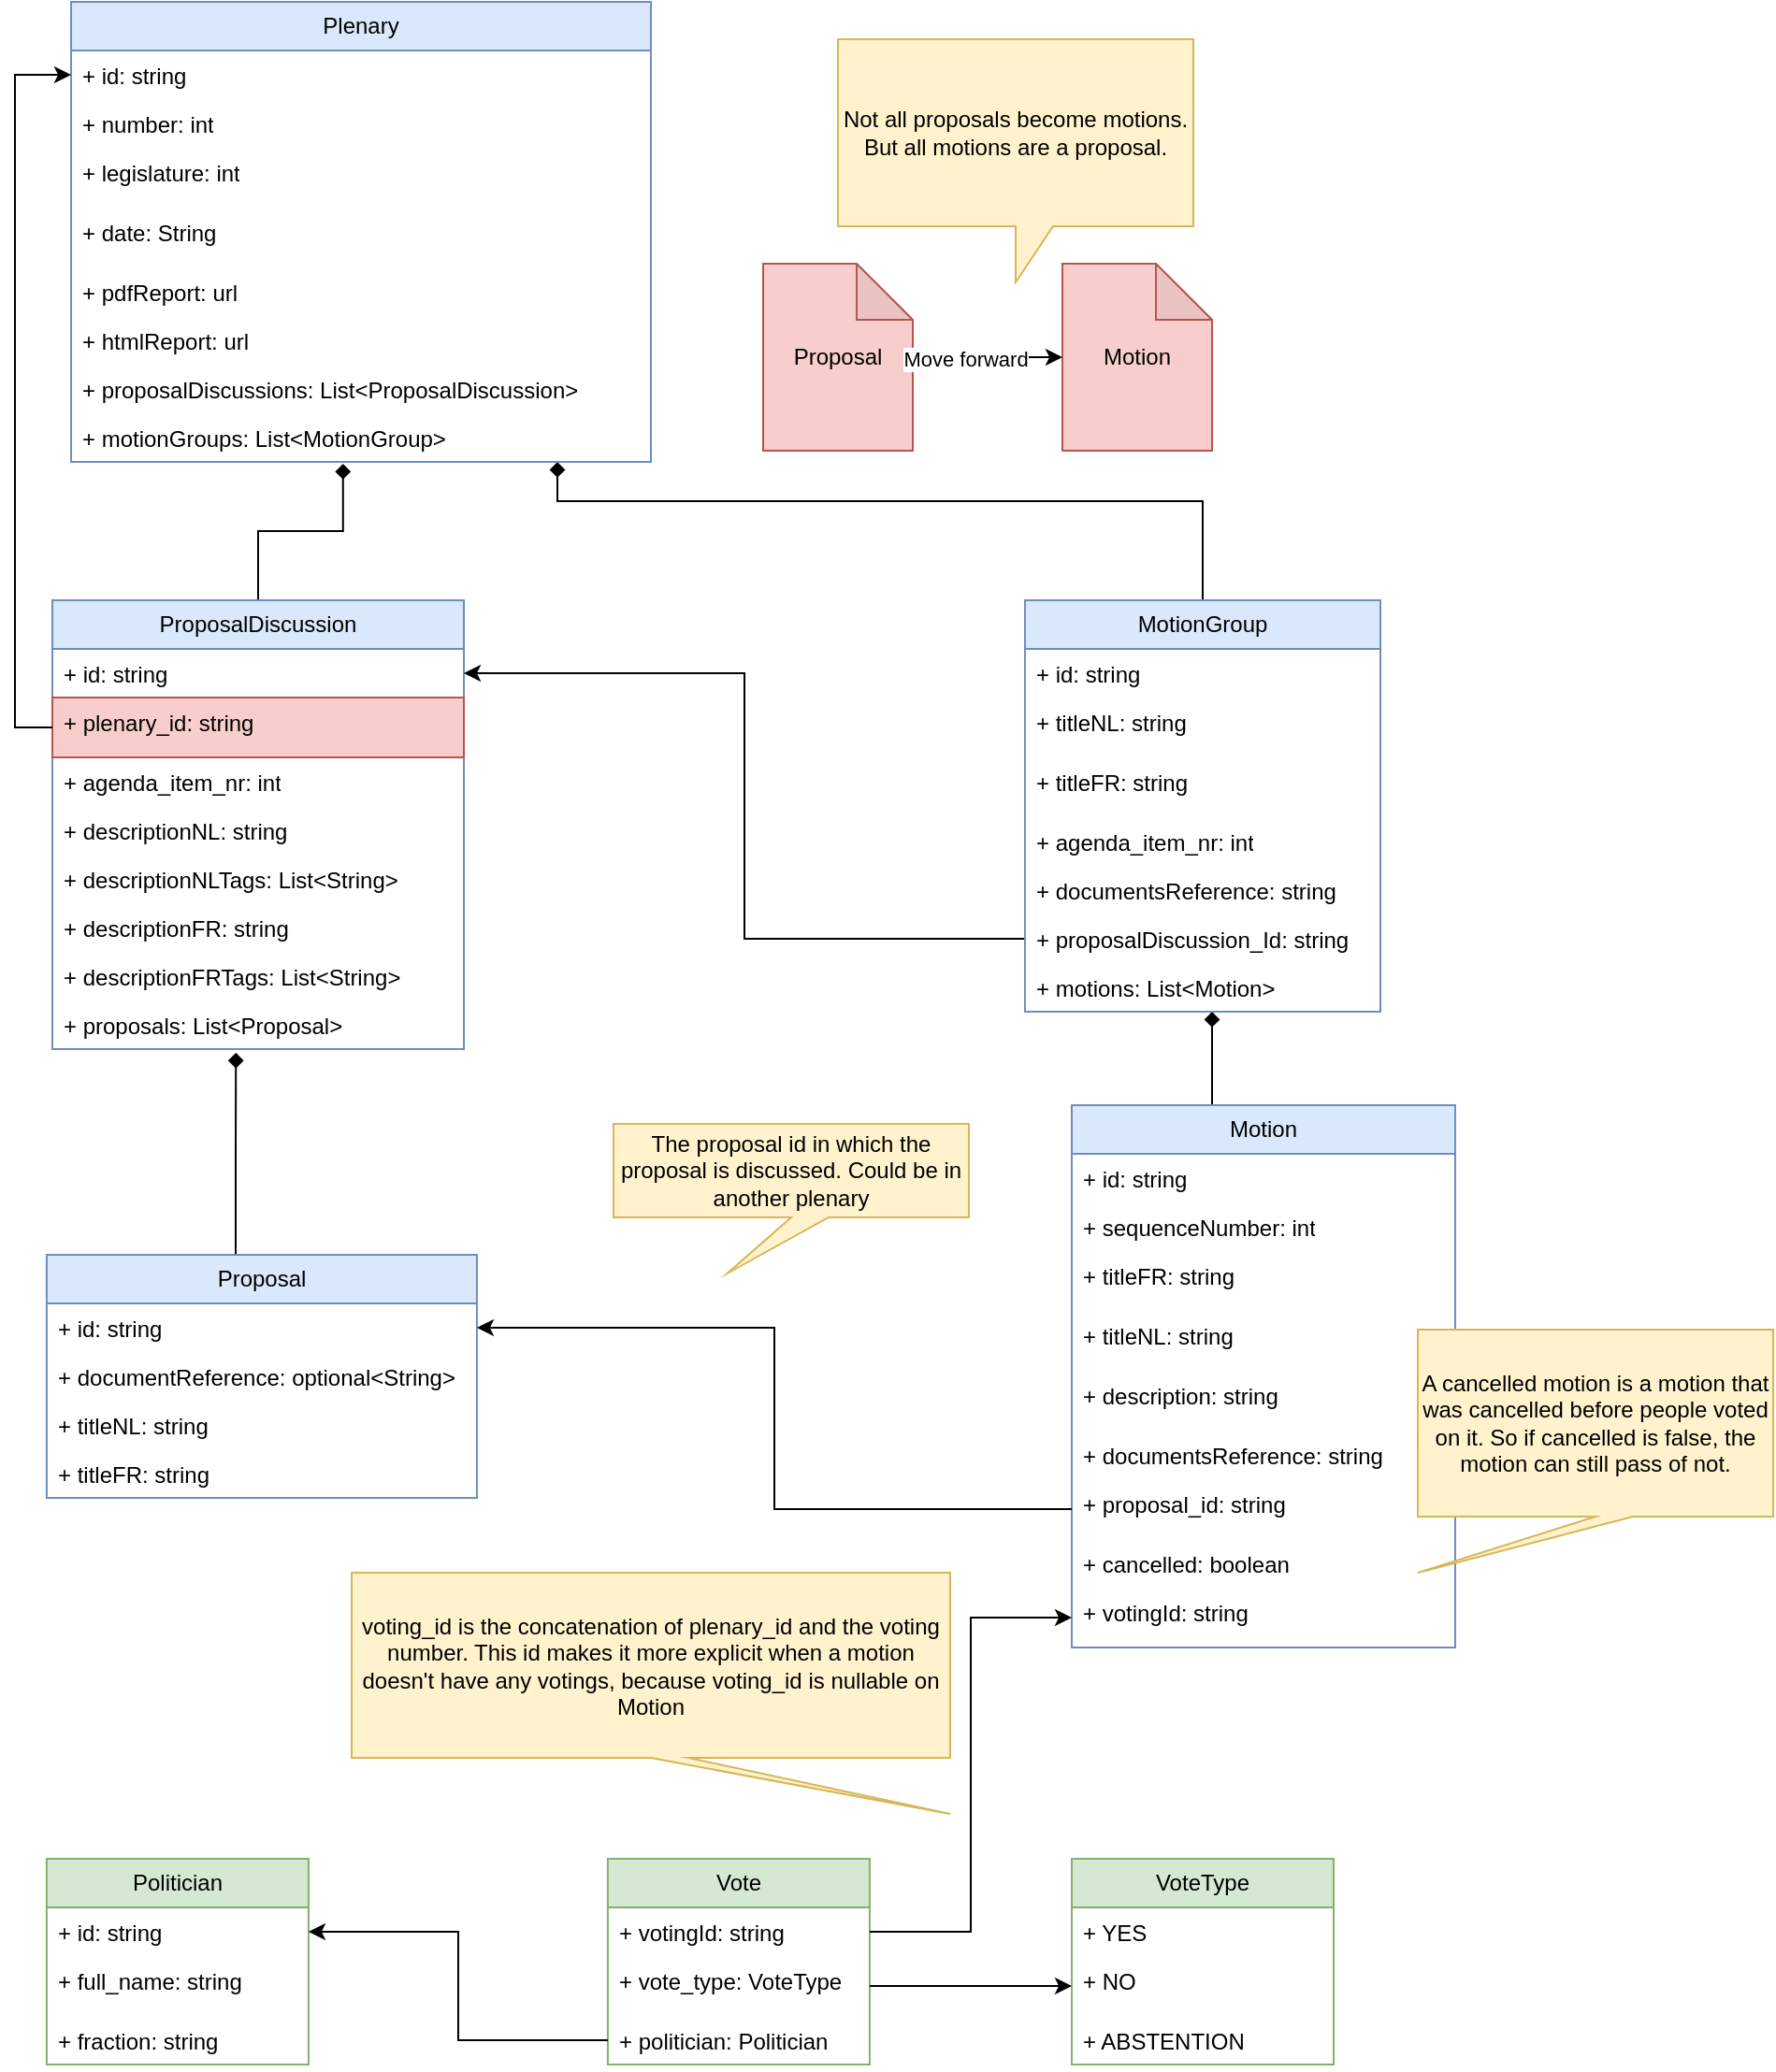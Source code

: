 <mxfile version="24.4.0" type="device">
  <diagram id="AAR1mRfeiqQyKMKh30_z" name="Page-1">
    <mxGraphModel dx="1595" dy="975" grid="1" gridSize="10" guides="1" tooltips="1" connect="1" arrows="1" fold="1" page="1" pageScale="1" pageWidth="827" pageHeight="1169" math="0" shadow="0">
      <root>
        <mxCell id="0" />
        <mxCell id="1" parent="0" />
        <mxCell id="J9bktaArhZ66ByUuH0eX-114" style="edgeStyle=orthogonalEdgeStyle;rounded=0;orthogonalLoop=1;jettySize=auto;html=1;strokeColor=default;endArrow=none;endFill=0;startArrow=diamond;startFill=1;exitX=0.469;exitY=1.038;exitDx=0;exitDy=0;exitPerimeter=0;" parent="1" source="J9bktaArhZ66ByUuH0eX-95" target="J9bktaArhZ66ByUuH0eX-96" edge="1">
          <mxGeometry relative="1" as="geometry" />
        </mxCell>
        <mxCell id="J9bktaArhZ66ByUuH0eX-115" style="edgeStyle=orthogonalEdgeStyle;rounded=0;orthogonalLoop=1;jettySize=auto;html=1;endArrow=none;endFill=0;startArrow=diamond;startFill=1;entryX=0.5;entryY=0;entryDx=0;entryDy=0;" parent="1" source="J9bktaArhZ66ByUuH0eX-1" target="gQ0caooAG5JBceF9FNhk-10" edge="1">
          <mxGeometry relative="1" as="geometry">
            <Array as="points">
              <mxPoint x="330" y="307" />
              <mxPoint x="675" y="307" />
            </Array>
          </mxGeometry>
        </mxCell>
        <mxCell id="J9bktaArhZ66ByUuH0eX-1" value="Plenary" style="swimlane;fontStyle=0;childLayout=stackLayout;horizontal=1;startSize=26;fillColor=#dae8fc;horizontalStack=0;resizeParent=1;resizeParentMax=0;resizeLast=0;collapsible=1;marginBottom=0;whiteSpace=wrap;html=1;movable=1;resizable=1;rotatable=1;deletable=1;editable=1;locked=0;connectable=1;strokeColor=#6c8ebf;" parent="1" vertex="1">
          <mxGeometry x="70" y="40" width="310" height="246" as="geometry">
            <mxRectangle x="170" y="90" width="80" height="30" as="alternateBounds" />
          </mxGeometry>
        </mxCell>
        <mxCell id="J9bktaArhZ66ByUuH0eX-2" value="+ id: string" style="text;strokeColor=none;fillColor=none;align=left;verticalAlign=top;spacingLeft=4;spacingRight=4;overflow=hidden;rotatable=0;points=[[0,0.5],[1,0.5]];portConstraint=eastwest;whiteSpace=wrap;html=1;" parent="J9bktaArhZ66ByUuH0eX-1" vertex="1">
          <mxGeometry y="26" width="310" height="26" as="geometry" />
        </mxCell>
        <mxCell id="J9bktaArhZ66ByUuH0eX-3" value="+ number: int" style="text;strokeColor=none;fillColor=none;align=left;verticalAlign=top;spacingLeft=4;spacingRight=4;overflow=hidden;rotatable=0;points=[[0,0.5],[1,0.5]];portConstraint=eastwest;whiteSpace=wrap;html=1;" parent="J9bktaArhZ66ByUuH0eX-1" vertex="1">
          <mxGeometry y="52" width="310" height="26" as="geometry" />
        </mxCell>
        <mxCell id="J9bktaArhZ66ByUuH0eX-4" value="+ legislature: int" style="text;strokeColor=none;fillColor=none;align=left;verticalAlign=top;spacingLeft=4;spacingRight=4;overflow=hidden;rotatable=0;points=[[0,0.5],[1,0.5]];portConstraint=eastwest;whiteSpace=wrap;html=1;" parent="J9bktaArhZ66ByUuH0eX-1" vertex="1">
          <mxGeometry y="78" width="310" height="32" as="geometry" />
        </mxCell>
        <mxCell id="tHdkYAUki8lSc-bP6wRB-1" value="+ date: String" style="text;strokeColor=none;fillColor=none;align=left;verticalAlign=top;spacingLeft=4;spacingRight=4;overflow=hidden;rotatable=0;points=[[0,0.5],[1,0.5]];portConstraint=eastwest;whiteSpace=wrap;html=1;" vertex="1" parent="J9bktaArhZ66ByUuH0eX-1">
          <mxGeometry y="110" width="310" height="32" as="geometry" />
        </mxCell>
        <mxCell id="J9bktaArhZ66ByUuH0eX-92" value="+ pdfReport: url" style="text;strokeColor=none;fillColor=none;align=left;verticalAlign=top;spacingLeft=4;spacingRight=4;overflow=hidden;rotatable=0;points=[[0,0.5],[1,0.5]];portConstraint=eastwest;whiteSpace=wrap;html=1;" parent="J9bktaArhZ66ByUuH0eX-1" vertex="1">
          <mxGeometry y="142" width="310" height="26" as="geometry" />
        </mxCell>
        <mxCell id="J9bktaArhZ66ByUuH0eX-94" value="+ htmlReport: url" style="text;strokeColor=none;fillColor=none;align=left;verticalAlign=top;spacingLeft=4;spacingRight=4;overflow=hidden;rotatable=0;points=[[0,0.5],[1,0.5]];portConstraint=eastwest;whiteSpace=wrap;html=1;" parent="J9bktaArhZ66ByUuH0eX-1" vertex="1">
          <mxGeometry y="168" width="310" height="26" as="geometry" />
        </mxCell>
        <mxCell id="J9bktaArhZ66ByUuH0eX-93" value="+ proposalDiscussions: List&amp;lt;ProposalDiscussion&amp;gt;" style="text;strokeColor=none;fillColor=none;align=left;verticalAlign=top;spacingLeft=4;spacingRight=4;overflow=hidden;rotatable=0;points=[[0,0.5],[1,0.5]];portConstraint=eastwest;whiteSpace=wrap;html=1;" parent="J9bktaArhZ66ByUuH0eX-1" vertex="1">
          <mxGeometry y="194" width="310" height="26" as="geometry" />
        </mxCell>
        <mxCell id="J9bktaArhZ66ByUuH0eX-95" value="+ motionGroups: List&amp;lt;MotionGroup&amp;gt;" style="text;strokeColor=none;fillColor=none;align=left;verticalAlign=top;spacingLeft=4;spacingRight=4;overflow=hidden;rotatable=0;points=[[0,0.5],[1,0.5]];portConstraint=eastwest;whiteSpace=wrap;html=1;" parent="J9bktaArhZ66ByUuH0eX-1" vertex="1">
          <mxGeometry y="220" width="310" height="26" as="geometry" />
        </mxCell>
        <mxCell id="J9bktaArhZ66ByUuH0eX-96" value="ProposalDiscussion" style="swimlane;fontStyle=0;childLayout=stackLayout;horizontal=1;startSize=26;fillColor=#dae8fc;horizontalStack=0;resizeParent=1;resizeParentMax=0;resizeLast=0;collapsible=1;marginBottom=0;whiteSpace=wrap;html=1;movable=1;resizable=1;rotatable=1;deletable=1;editable=1;locked=0;connectable=1;strokeColor=#6c8ebf;" parent="1" vertex="1">
          <mxGeometry x="60" y="360" width="220" height="240" as="geometry">
            <mxRectangle x="170" y="90" width="80" height="30" as="alternateBounds" />
          </mxGeometry>
        </mxCell>
        <mxCell id="J9bktaArhZ66ByUuH0eX-97" value="+ id: string" style="text;strokeColor=none;fillColor=none;align=left;verticalAlign=top;spacingLeft=4;spacingRight=4;overflow=hidden;rotatable=0;points=[[0,0.5],[1,0.5]];portConstraint=eastwest;whiteSpace=wrap;html=1;" parent="J9bktaArhZ66ByUuH0eX-96" vertex="1">
          <mxGeometry y="26" width="220" height="26" as="geometry" />
        </mxCell>
        <mxCell id="J9bktaArhZ66ByUuH0eX-99" value="+ plenary_id: string" style="text;strokeColor=#b85450;fillColor=#f8cecc;align=left;verticalAlign=top;spacingLeft=4;spacingRight=4;overflow=hidden;rotatable=0;points=[[0,0.5],[1,0.5]];portConstraint=eastwest;whiteSpace=wrap;html=1;" parent="J9bktaArhZ66ByUuH0eX-96" vertex="1">
          <mxGeometry y="52" width="220" height="32" as="geometry" />
        </mxCell>
        <mxCell id="J9bktaArhZ66ByUuH0eX-98" value="+ agenda_item_nr: int" style="text;strokeColor=none;fillColor=none;align=left;verticalAlign=top;spacingLeft=4;spacingRight=4;overflow=hidden;rotatable=0;points=[[0,0.5],[1,0.5]];portConstraint=eastwest;whiteSpace=wrap;html=1;" parent="J9bktaArhZ66ByUuH0eX-96" vertex="1">
          <mxGeometry y="84" width="220" height="26" as="geometry" />
        </mxCell>
        <mxCell id="J9bktaArhZ66ByUuH0eX-100" value="+ descriptionNL: string" style="text;strokeColor=none;fillColor=none;align=left;verticalAlign=top;spacingLeft=4;spacingRight=4;overflow=hidden;rotatable=0;points=[[0,0.5],[1,0.5]];portConstraint=eastwest;whiteSpace=wrap;html=1;" parent="J9bktaArhZ66ByUuH0eX-96" vertex="1">
          <mxGeometry y="110" width="220" height="26" as="geometry" />
        </mxCell>
        <mxCell id="Tzb_xMdkpysdnAu4gksW-1" value="+ descriptionNLTags: List&amp;lt;String&amp;gt;" style="text;strokeColor=none;fillColor=none;align=left;verticalAlign=top;spacingLeft=4;spacingRight=4;overflow=hidden;rotatable=0;points=[[0,0.5],[1,0.5]];portConstraint=eastwest;whiteSpace=wrap;html=1;" parent="J9bktaArhZ66ByUuH0eX-96" vertex="1">
          <mxGeometry y="136" width="220" height="26" as="geometry" />
        </mxCell>
        <mxCell id="gQ0caooAG5JBceF9FNhk-6" value="+ descriptionFR: string" style="text;strokeColor=none;fillColor=none;align=left;verticalAlign=top;spacingLeft=4;spacingRight=4;overflow=hidden;rotatable=0;points=[[0,0.5],[1,0.5]];portConstraint=eastwest;whiteSpace=wrap;html=1;" parent="J9bktaArhZ66ByUuH0eX-96" vertex="1">
          <mxGeometry y="162" width="220" height="26" as="geometry" />
        </mxCell>
        <mxCell id="Tzb_xMdkpysdnAu4gksW-2" value="+ descriptionFRTags: List&amp;lt;String&amp;gt;" style="text;strokeColor=none;fillColor=none;align=left;verticalAlign=top;spacingLeft=4;spacingRight=4;overflow=hidden;rotatable=0;points=[[0,0.5],[1,0.5]];portConstraint=eastwest;whiteSpace=wrap;html=1;" parent="J9bktaArhZ66ByUuH0eX-96" vertex="1">
          <mxGeometry y="188" width="220" height="26" as="geometry" />
        </mxCell>
        <mxCell id="gQ0caooAG5JBceF9FNhk-7" value="+ proposals: List&amp;lt;Proposal&amp;gt;" style="text;strokeColor=none;fillColor=none;align=left;verticalAlign=top;spacingLeft=4;spacingRight=4;overflow=hidden;rotatable=0;points=[[0,0.5],[1,0.5]];portConstraint=eastwest;whiteSpace=wrap;html=1;" parent="J9bktaArhZ66ByUuH0eX-96" vertex="1">
          <mxGeometry y="214" width="220" height="26" as="geometry" />
        </mxCell>
        <mxCell id="gQ0caooAG5JBceF9FNhk-18" style="edgeStyle=orthogonalEdgeStyle;rounded=0;orthogonalLoop=1;jettySize=auto;html=1;endArrow=diamond;endFill=1;" parent="1" source="J9bktaArhZ66ByUuH0eX-104" target="gQ0caooAG5JBceF9FNhk-16" edge="1">
          <mxGeometry relative="1" as="geometry">
            <Array as="points">
              <mxPoint x="680" y="610" />
              <mxPoint x="680" y="610" />
            </Array>
          </mxGeometry>
        </mxCell>
        <mxCell id="J9bktaArhZ66ByUuH0eX-104" value="Motion" style="swimlane;fontStyle=0;childLayout=stackLayout;horizontal=1;startSize=26;fillColor=#dae8fc;horizontalStack=0;resizeParent=1;resizeParentMax=0;resizeLast=0;collapsible=1;marginBottom=0;whiteSpace=wrap;html=1;movable=1;resizable=1;rotatable=1;deletable=1;editable=1;locked=0;connectable=1;strokeColor=#6c8ebf;" parent="1" vertex="1">
          <mxGeometry x="605" y="630" width="205" height="290" as="geometry">
            <mxRectangle x="170" y="90" width="80" height="30" as="alternateBounds" />
          </mxGeometry>
        </mxCell>
        <mxCell id="J9bktaArhZ66ByUuH0eX-105" value="+ id: string" style="text;strokeColor=none;fillColor=none;align=left;verticalAlign=top;spacingLeft=4;spacingRight=4;overflow=hidden;rotatable=0;points=[[0,0.5],[1,0.5]];portConstraint=eastwest;whiteSpace=wrap;html=1;" parent="J9bktaArhZ66ByUuH0eX-104" vertex="1">
          <mxGeometry y="26" width="205" height="26" as="geometry" />
        </mxCell>
        <mxCell id="J9bktaArhZ66ByUuH0eX-106" value="+ sequenceNumber: int" style="text;strokeColor=none;fillColor=none;align=left;verticalAlign=top;spacingLeft=4;spacingRight=4;overflow=hidden;rotatable=0;points=[[0,0.5],[1,0.5]];portConstraint=eastwest;whiteSpace=wrap;html=1;" parent="J9bktaArhZ66ByUuH0eX-104" vertex="1">
          <mxGeometry y="52" width="205" height="26" as="geometry" />
        </mxCell>
        <mxCell id="gQ0caooAG5JBceF9FNhk-21" value="+ titleFR: string" style="text;strokeColor=none;fillColor=none;align=left;verticalAlign=top;spacingLeft=4;spacingRight=4;overflow=hidden;rotatable=0;points=[[0,0.5],[1,0.5]];portConstraint=eastwest;whiteSpace=wrap;html=1;" parent="J9bktaArhZ66ByUuH0eX-104" vertex="1">
          <mxGeometry y="78" width="205" height="32" as="geometry" />
        </mxCell>
        <mxCell id="gQ0caooAG5JBceF9FNhk-20" value="+ titleNL: string" style="text;strokeColor=none;fillColor=none;align=left;verticalAlign=top;spacingLeft=4;spacingRight=4;overflow=hidden;rotatable=0;points=[[0,0.5],[1,0.5]];portConstraint=eastwest;whiteSpace=wrap;html=1;" parent="J9bktaArhZ66ByUuH0eX-104" vertex="1">
          <mxGeometry y="110" width="205" height="32" as="geometry" />
        </mxCell>
        <mxCell id="gQ0caooAG5JBceF9FNhk-23" value="+ description: string" style="text;strokeColor=none;fillColor=none;align=left;verticalAlign=top;spacingLeft=4;spacingRight=4;overflow=hidden;rotatable=0;points=[[0,0.5],[1,0.5]];portConstraint=eastwest;whiteSpace=wrap;html=1;" parent="J9bktaArhZ66ByUuH0eX-104" vertex="1">
          <mxGeometry y="142" width="205" height="32" as="geometry" />
        </mxCell>
        <mxCell id="gQ0caooAG5JBceF9FNhk-22" value="+ documentsReference: string" style="text;strokeColor=none;fillColor=none;align=left;verticalAlign=top;spacingLeft=4;spacingRight=4;overflow=hidden;rotatable=0;points=[[0,0.5],[1,0.5]];portConstraint=eastwest;whiteSpace=wrap;html=1;" parent="J9bktaArhZ66ByUuH0eX-104" vertex="1">
          <mxGeometry y="174" width="205" height="26" as="geometry" />
        </mxCell>
        <mxCell id="J9bktaArhZ66ByUuH0eX-107" value="+ proposal_id: string" style="text;strokeColor=none;fillColor=none;align=left;verticalAlign=top;spacingLeft=4;spacingRight=4;overflow=hidden;rotatable=0;points=[[0,0.5],[1,0.5]];portConstraint=eastwest;whiteSpace=wrap;html=1;" parent="J9bktaArhZ66ByUuH0eX-104" vertex="1">
          <mxGeometry y="200" width="205" height="32" as="geometry" />
        </mxCell>
        <mxCell id="J9bktaArhZ66ByUuH0eX-111" value="+ cancelled: boolean" style="text;strokeColor=none;fillColor=none;align=left;verticalAlign=top;spacingLeft=4;spacingRight=4;overflow=hidden;rotatable=0;points=[[0,0.5],[1,0.5]];portConstraint=eastwest;whiteSpace=wrap;html=1;" parent="J9bktaArhZ66ByUuH0eX-104" vertex="1">
          <mxGeometry y="232" width="205" height="26" as="geometry" />
        </mxCell>
        <mxCell id="gQ0caooAG5JBceF9FNhk-24" value="+ votingId: string" style="text;strokeColor=none;fillColor=none;align=left;verticalAlign=top;spacingLeft=4;spacingRight=4;overflow=hidden;rotatable=0;points=[[0,0.5],[1,0.5]];portConstraint=eastwest;whiteSpace=wrap;html=1;" parent="J9bktaArhZ66ByUuH0eX-104" vertex="1">
          <mxGeometry y="258" width="205" height="32" as="geometry" />
        </mxCell>
        <mxCell id="J9bktaArhZ66ByUuH0eX-113" style="edgeStyle=orthogonalEdgeStyle;rounded=0;orthogonalLoop=1;jettySize=auto;html=1;entryX=1;entryY=0.5;entryDx=0;entryDy=0;exitX=0;exitY=0.5;exitDx=0;exitDy=0;" parent="1" source="gQ0caooAG5JBceF9FNhk-15" target="J9bktaArhZ66ByUuH0eX-97" edge="1">
          <mxGeometry relative="1" as="geometry" />
        </mxCell>
        <mxCell id="J9bktaArhZ66ByUuH0eX-116" value="Proposal" style="shape=note;whiteSpace=wrap;html=1;backgroundOutline=1;darkOpacity=0.05;fillColor=#f8cecc;strokeColor=#b85450;" parent="1" vertex="1">
          <mxGeometry x="440" y="180" width="80" height="100" as="geometry" />
        </mxCell>
        <mxCell id="J9bktaArhZ66ByUuH0eX-117" value="Motion" style="shape=note;whiteSpace=wrap;html=1;backgroundOutline=1;darkOpacity=0.05;fillColor=#f8cecc;strokeColor=#b85450;" parent="1" vertex="1">
          <mxGeometry x="600" y="180" width="80" height="100" as="geometry" />
        </mxCell>
        <mxCell id="J9bktaArhZ66ByUuH0eX-118" style="edgeStyle=orthogonalEdgeStyle;rounded=0;orthogonalLoop=1;jettySize=auto;html=1;entryX=0;entryY=0.5;entryDx=0;entryDy=0;entryPerimeter=0;" parent="1" source="J9bktaArhZ66ByUuH0eX-116" target="J9bktaArhZ66ByUuH0eX-117" edge="1">
          <mxGeometry relative="1" as="geometry" />
        </mxCell>
        <mxCell id="J9bktaArhZ66ByUuH0eX-119" value="Move forward" style="edgeLabel;html=1;align=center;verticalAlign=middle;resizable=0;points=[];" parent="J9bktaArhZ66ByUuH0eX-118" vertex="1" connectable="0">
          <mxGeometry x="-0.308" y="-1" relative="1" as="geometry">
            <mxPoint as="offset" />
          </mxGeometry>
        </mxCell>
        <mxCell id="J9bktaArhZ66ByUuH0eX-121" value="Politician" style="swimlane;fontStyle=0;childLayout=stackLayout;horizontal=1;startSize=26;fillColor=#d5e8d4;horizontalStack=0;resizeParent=1;resizeParentMax=0;resizeLast=0;collapsible=1;marginBottom=0;whiteSpace=wrap;html=1;movable=1;resizable=1;rotatable=1;deletable=1;editable=1;locked=0;connectable=1;strokeColor=#82b366;" parent="1" vertex="1">
          <mxGeometry x="56.96" y="1033" width="140" height="110" as="geometry">
            <mxRectangle x="170" y="90" width="80" height="30" as="alternateBounds" />
          </mxGeometry>
        </mxCell>
        <mxCell id="J9bktaArhZ66ByUuH0eX-122" value="+ id: string" style="text;strokeColor=none;fillColor=none;align=left;verticalAlign=top;spacingLeft=4;spacingRight=4;overflow=hidden;rotatable=0;points=[[0,0.5],[1,0.5]];portConstraint=eastwest;whiteSpace=wrap;html=1;" parent="J9bktaArhZ66ByUuH0eX-121" vertex="1">
          <mxGeometry y="26" width="140" height="26" as="geometry" />
        </mxCell>
        <mxCell id="J9bktaArhZ66ByUuH0eX-124" value="+ full_name: string" style="text;strokeColor=none;fillColor=none;align=left;verticalAlign=top;spacingLeft=4;spacingRight=4;overflow=hidden;rotatable=0;points=[[0,0.5],[1,0.5]];portConstraint=eastwest;whiteSpace=wrap;html=1;" parent="J9bktaArhZ66ByUuH0eX-121" vertex="1">
          <mxGeometry y="52" width="140" height="32" as="geometry" />
        </mxCell>
        <mxCell id="J9bktaArhZ66ByUuH0eX-125" value="+ fraction: string" style="text;strokeColor=none;fillColor=none;align=left;verticalAlign=top;spacingLeft=4;spacingRight=4;overflow=hidden;rotatable=0;points=[[0,0.5],[1,0.5]];portConstraint=eastwest;whiteSpace=wrap;html=1;" parent="J9bktaArhZ66ByUuH0eX-121" vertex="1">
          <mxGeometry y="84" width="140" height="26" as="geometry" />
        </mxCell>
        <mxCell id="J9bktaArhZ66ByUuH0eX-126" value="Vote" style="swimlane;fontStyle=0;childLayout=stackLayout;horizontal=1;startSize=26;fillColor=#d5e8d4;horizontalStack=0;resizeParent=1;resizeParentMax=0;resizeLast=0;collapsible=1;marginBottom=0;whiteSpace=wrap;html=1;movable=1;resizable=1;rotatable=1;deletable=1;editable=1;locked=0;connectable=1;strokeColor=#82b366;" parent="1" vertex="1">
          <mxGeometry x="356.96" y="1033" width="140" height="110" as="geometry">
            <mxRectangle x="170" y="90" width="80" height="30" as="alternateBounds" />
          </mxGeometry>
        </mxCell>
        <mxCell id="J9bktaArhZ66ByUuH0eX-127" value="+ votingId: string" style="text;strokeColor=none;fillColor=none;align=left;verticalAlign=top;spacingLeft=4;spacingRight=4;overflow=hidden;rotatable=0;points=[[0,0.5],[1,0.5]];portConstraint=eastwest;whiteSpace=wrap;html=1;" parent="J9bktaArhZ66ByUuH0eX-126" vertex="1">
          <mxGeometry y="26" width="140" height="26" as="geometry" />
        </mxCell>
        <mxCell id="J9bktaArhZ66ByUuH0eX-128" value="+ vote_type: VoteType" style="text;strokeColor=none;fillColor=none;align=left;verticalAlign=top;spacingLeft=4;spacingRight=4;overflow=hidden;rotatable=0;points=[[0,0.5],[1,0.5]];portConstraint=eastwest;whiteSpace=wrap;html=1;" parent="J9bktaArhZ66ByUuH0eX-126" vertex="1">
          <mxGeometry y="52" width="140" height="32" as="geometry" />
        </mxCell>
        <mxCell id="J9bktaArhZ66ByUuH0eX-132" value="+ politician: Politician" style="text;strokeColor=none;fillColor=none;align=left;verticalAlign=top;spacingLeft=4;spacingRight=4;overflow=hidden;rotatable=0;points=[[0,0.5],[1,0.5]];portConstraint=eastwest;whiteSpace=wrap;html=1;" parent="J9bktaArhZ66ByUuH0eX-126" vertex="1">
          <mxGeometry y="84" width="140" height="26" as="geometry" />
        </mxCell>
        <mxCell id="J9bktaArhZ66ByUuH0eX-130" value="Not all proposals become motions. But all motions are a proposal." style="shape=callout;whiteSpace=wrap;html=1;perimeter=calloutPerimeter;fillColor=#fff2cc;strokeColor=#d6b656;" parent="1" vertex="1">
          <mxGeometry x="480" y="60" width="190" height="130" as="geometry" />
        </mxCell>
        <mxCell id="J9bktaArhZ66ByUuH0eX-131" value="A cancelled motion is a motion that was cancelled before people voted on it. So if cancelled is false, the motion can still pass of not." style="shape=callout;whiteSpace=wrap;html=1;perimeter=calloutPerimeter;fillColor=#fff2cc;strokeColor=#d6b656;position2=0;" parent="1" vertex="1">
          <mxGeometry x="790" y="750" width="190" height="130" as="geometry" />
        </mxCell>
        <mxCell id="J9bktaArhZ66ByUuH0eX-133" style="edgeStyle=orthogonalEdgeStyle;rounded=0;orthogonalLoop=1;jettySize=auto;html=1;" parent="1" source="J9bktaArhZ66ByUuH0eX-132" target="J9bktaArhZ66ByUuH0eX-122" edge="1">
          <mxGeometry relative="1" as="geometry" />
        </mxCell>
        <mxCell id="J9bktaArhZ66ByUuH0eX-135" value="VoteType" style="swimlane;fontStyle=0;childLayout=stackLayout;horizontal=1;startSize=26;fillColor=#d5e8d4;horizontalStack=0;resizeParent=1;resizeParentMax=0;resizeLast=0;collapsible=1;marginBottom=0;whiteSpace=wrap;html=1;movable=1;resizable=1;rotatable=1;deletable=1;editable=1;locked=0;connectable=1;strokeColor=#82b366;" parent="1" vertex="1">
          <mxGeometry x="605" y="1033" width="140" height="110" as="geometry">
            <mxRectangle x="170" y="90" width="80" height="30" as="alternateBounds" />
          </mxGeometry>
        </mxCell>
        <mxCell id="J9bktaArhZ66ByUuH0eX-136" value="+ YES" style="text;strokeColor=none;fillColor=none;align=left;verticalAlign=top;spacingLeft=4;spacingRight=4;overflow=hidden;rotatable=0;points=[[0,0.5],[1,0.5]];portConstraint=eastwest;whiteSpace=wrap;html=1;" parent="J9bktaArhZ66ByUuH0eX-135" vertex="1">
          <mxGeometry y="26" width="140" height="26" as="geometry" />
        </mxCell>
        <mxCell id="J9bktaArhZ66ByUuH0eX-137" value="+ NO" style="text;strokeColor=none;fillColor=none;align=left;verticalAlign=top;spacingLeft=4;spacingRight=4;overflow=hidden;rotatable=0;points=[[0,0.5],[1,0.5]];portConstraint=eastwest;whiteSpace=wrap;html=1;" parent="J9bktaArhZ66ByUuH0eX-135" vertex="1">
          <mxGeometry y="52" width="140" height="32" as="geometry" />
        </mxCell>
        <mxCell id="J9bktaArhZ66ByUuH0eX-138" value="+ ABSTENTION&lt;span style=&quot;color: rgba(0, 0, 0, 0); font-family: monospace; font-size: 0px; text-wrap: nowrap;&quot;&gt;%3CmxGraphModel%3E%3Croot%3E%3CmxCell%20id%3D%220%22%2F%3E%3CmxCell%20id%3D%221%22%20parent%3D%220%22%2F%3E%3CmxCell%20id%3D%222%22%20value%3D%22Vote%22%20style%3D%22swimlane%3BfontStyle%3D0%3BchildLayout%3DstackLayout%3Bhorizontal%3D1%3BstartSize%3D26%3BfillColor%3D%23d5e8d4%3BhorizontalStack%3D0%3BresizeParent%3D1%3BresizeParentMax%3D0%3BresizeLast%3D0%3Bcollapsible%3D1%3BmarginBottom%3D0%3BwhiteSpace%3Dwrap%3Bhtml%3D1%3Bmovable%3D1%3Bresizable%3D1%3Brotatable%3D1%3Bdeletable%3D1%3Beditable%3D1%3Blocked%3D0%3Bconnectable%3D1%3BstrokeColor%3D%2382b366%3B%22%20vertex%3D%221%22%20parent%3D%221%22%3E%3CmxGeometry%20x%3D%22360%22%20y%3D%22600%22%20width%3D%22140%22%20height%3D%22136%22%20as%3D%22geometry%22%3E%3CmxRectangle%20x%3D%22170%22%20y%3D%2290%22%20width%3D%2280%22%20height%3D%2230%22%20as%3D%22alternateBounds%22%2F%3E%3C%2FmxGeometry%3E%3C%2FmxCell%3E%3CmxCell%20id%3D%223%22%20value%3D%22%2B%20motion_id%3A%20string%22%20style%3D%22text%3BstrokeColor%3Dnone%3BfillColor%3Dnone%3Balign%3Dleft%3BverticalAlign%3Dtop%3BspacingLeft%3D4%3BspacingRight%3D4%3Boverflow%3Dhidden%3Brotatable%3D0%3Bpoints%3D%5B%5B0%2C0.5%5D%2C%5B1%2C0.5%5D%5D%3BportConstraint%3Deastwest%3BwhiteSpace%3Dwrap%3Bhtml%3D1%3B%22%20vertex%3D%221%22%20parent%3D%222%22%3E%3CmxGeometry%20y%3D%2226%22%20width%3D%22140%22%20height%3D%2226%22%20as%3D%22geometry%22%2F%3E%3C%2FmxCell%3E%3CmxCell%20id%3D%224%22%20value%3D%22%2B%20vote_type%3A%20boolean%22%20style%3D%22text%3BstrokeColor%3Dnone%3BfillColor%3Dnone%3Balign%3Dleft%3BverticalAlign%3Dtop%3BspacingLeft%3D4%3BspacingRight%3D4%3Boverflow%3Dhidden%3Brotatable%3D0%3Bpoints%3D%5B%5B0%2C0.5%5D%2C%5B1%2C0.5%5D%5D%3BportConstraint%3Deastwest%3BwhiteSpace%3Dwrap%3Bhtml%3D1%3B%22%20vertex%3D%221%22%20parent%3D%222%22%3E%3CmxGeometry%20y%3D%2252%22%20width%3D%22140%22%20height%3D%2232%22%20as%3D%22geometry%22%2F%3E%3C%2FmxCell%3E%3CmxCell%20id%3D%225%22%20value%3D%22%2B%20fraction%3A%20string%22%20style%3D%22text%3BstrokeColor%3Dnone%3BfillColor%3Dnone%3Balign%3Dleft%3BverticalAlign%3Dtop%3BspacingLeft%3D4%3BspacingRight%3D4%3Boverflow%3Dhidden%3Brotatable%3D0%3Bpoints%3D%5B%5B0%2C0.5%5D%2C%5B1%2C0.5%5D%5D%3BportConstraint%3Deastwest%3BwhiteSpace%3Dwrap%3Bhtml%3D1%3B%22%20vertex%3D%221%22%20parent%3D%222%22%3E%3CmxGeometry%20y%3D%2284%22%20width%3D%22140%22%20height%3D%2226%22%20as%3D%22geometry%22%2F%3E%3C%2FmxCell%3E%3CmxCell%20id%3D%226%22%20value%3D%22%2B%20politician%3A%20Politician%22%20style%3D%22text%3BstrokeColor%3Dnone%3BfillColor%3Dnone%3Balign%3Dleft%3BverticalAlign%3Dtop%3BspacingLeft%3D4%3BspacingRight%3D4%3Boverflow%3Dhidden%3Brotatable%3D0%3Bpoints%3D%5B%5B0%2C0.5%5D%2C%5B1%2C0.5%5D%5D%3BportConstraint%3Deastwest%3BwhiteSpace%3Dwrap%3Bhtml%3D1%3B%22%20vertex%3D%221%22%20parent%3D%222%22%3E%3CmxGeometry%20y%3D%22110%22%20width%3D%22140%22%20height%3D%2226%22%20as%3D%22geometry%22%2F%3E%3C%2FmxCell%3E%3C%2Froot%3E%3C%2FmxGraphModel%3E&lt;/span&gt;" style="text;strokeColor=none;fillColor=none;align=left;verticalAlign=top;spacingLeft=4;spacingRight=4;overflow=hidden;rotatable=0;points=[[0,0.5],[1,0.5]];portConstraint=eastwest;whiteSpace=wrap;html=1;" parent="J9bktaArhZ66ByUuH0eX-135" vertex="1">
          <mxGeometry y="84" width="140" height="26" as="geometry" />
        </mxCell>
        <mxCell id="J9bktaArhZ66ByUuH0eX-140" style="edgeStyle=orthogonalEdgeStyle;rounded=0;orthogonalLoop=1;jettySize=auto;html=1;entryX=0;entryY=0.5;entryDx=0;entryDy=0;" parent="1" source="J9bktaArhZ66ByUuH0eX-128" target="J9bktaArhZ66ByUuH0eX-137" edge="1">
          <mxGeometry relative="1" as="geometry">
            <mxPoint x="646.96" y="1123" as="targetPoint" />
          </mxGeometry>
        </mxCell>
        <mxCell id="gQ0caooAG5JBceF9FNhk-9" style="edgeStyle=orthogonalEdgeStyle;rounded=0;orthogonalLoop=1;jettySize=auto;html=1;endArrow=diamond;endFill=1;entryX=0.446;entryY=1.075;entryDx=0;entryDy=0;entryPerimeter=0;" parent="1" source="gQ0caooAG5JBceF9FNhk-1" target="gQ0caooAG5JBceF9FNhk-7" edge="1">
          <mxGeometry relative="1" as="geometry">
            <Array as="points">
              <mxPoint x="158" y="660" />
              <mxPoint x="158" y="660" />
            </Array>
          </mxGeometry>
        </mxCell>
        <mxCell id="gQ0caooAG5JBceF9FNhk-1" value="Proposal" style="swimlane;fontStyle=0;childLayout=stackLayout;horizontal=1;startSize=26;fillColor=#dae8fc;horizontalStack=0;resizeParent=1;resizeParentMax=0;resizeLast=0;collapsible=1;marginBottom=0;whiteSpace=wrap;html=1;movable=1;resizable=1;rotatable=1;deletable=1;editable=1;locked=0;connectable=1;strokeColor=#6c8ebf;" parent="1" vertex="1">
          <mxGeometry x="56.96" y="710" width="230" height="130" as="geometry">
            <mxRectangle x="170" y="90" width="80" height="30" as="alternateBounds" />
          </mxGeometry>
        </mxCell>
        <mxCell id="gQ0caooAG5JBceF9FNhk-2" value="+ id: string" style="text;strokeColor=none;fillColor=none;align=left;verticalAlign=top;spacingLeft=4;spacingRight=4;overflow=hidden;rotatable=0;points=[[0,0.5],[1,0.5]];portConstraint=eastwest;whiteSpace=wrap;html=1;" parent="gQ0caooAG5JBceF9FNhk-1" vertex="1">
          <mxGeometry y="26" width="230" height="26" as="geometry" />
        </mxCell>
        <mxCell id="gQ0caooAG5JBceF9FNhk-3" value="+ documentReference: optional&amp;lt;String&amp;gt;" style="text;strokeColor=none;fillColor=none;align=left;verticalAlign=top;spacingLeft=4;spacingRight=4;overflow=hidden;rotatable=0;points=[[0,0.5],[1,0.5]];portConstraint=eastwest;whiteSpace=wrap;html=1;" parent="gQ0caooAG5JBceF9FNhk-1" vertex="1">
          <mxGeometry y="52" width="230" height="26" as="geometry" />
        </mxCell>
        <mxCell id="gQ0caooAG5JBceF9FNhk-5" value="+ titleNL: string" style="text;strokeColor=none;fillColor=none;align=left;verticalAlign=top;spacingLeft=4;spacingRight=4;overflow=hidden;rotatable=0;points=[[0,0.5],[1,0.5]];portConstraint=eastwest;whiteSpace=wrap;html=1;" parent="gQ0caooAG5JBceF9FNhk-1" vertex="1">
          <mxGeometry y="78" width="230" height="26" as="geometry" />
        </mxCell>
        <mxCell id="gQ0caooAG5JBceF9FNhk-8" value="+ titleFR: string" style="text;strokeColor=none;fillColor=none;align=left;verticalAlign=top;spacingLeft=4;spacingRight=4;overflow=hidden;rotatable=0;points=[[0,0.5],[1,0.5]];portConstraint=eastwest;whiteSpace=wrap;html=1;" parent="gQ0caooAG5JBceF9FNhk-1" vertex="1">
          <mxGeometry y="104" width="230" height="26" as="geometry" />
        </mxCell>
        <mxCell id="gQ0caooAG5JBceF9FNhk-10" value="MotionGroup" style="swimlane;fontStyle=0;childLayout=stackLayout;horizontal=1;startSize=26;fillColor=#dae8fc;horizontalStack=0;resizeParent=1;resizeParentMax=0;resizeLast=0;collapsible=1;marginBottom=0;whiteSpace=wrap;html=1;movable=1;resizable=1;rotatable=1;deletable=1;editable=1;locked=0;connectable=1;strokeColor=#6c8ebf;" parent="1" vertex="1">
          <mxGeometry x="580" y="360" width="190" height="220" as="geometry">
            <mxRectangle x="170" y="90" width="80" height="30" as="alternateBounds" />
          </mxGeometry>
        </mxCell>
        <mxCell id="gQ0caooAG5JBceF9FNhk-11" value="+ id: string" style="text;strokeColor=none;fillColor=none;align=left;verticalAlign=top;spacingLeft=4;spacingRight=4;overflow=hidden;rotatable=0;points=[[0,0.5],[1,0.5]];portConstraint=eastwest;whiteSpace=wrap;html=1;" parent="gQ0caooAG5JBceF9FNhk-10" vertex="1">
          <mxGeometry y="26" width="190" height="26" as="geometry" />
        </mxCell>
        <mxCell id="gQ0caooAG5JBceF9FNhk-12" value="+ titleNL: string" style="text;strokeColor=none;fillColor=none;align=left;verticalAlign=top;spacingLeft=4;spacingRight=4;overflow=hidden;rotatable=0;points=[[0,0.5],[1,0.5]];portConstraint=eastwest;whiteSpace=wrap;html=1;" parent="gQ0caooAG5JBceF9FNhk-10" vertex="1">
          <mxGeometry y="52" width="190" height="32" as="geometry" />
        </mxCell>
        <mxCell id="gQ0caooAG5JBceF9FNhk-17" value="+ titleFR: string" style="text;strokeColor=none;fillColor=none;align=left;verticalAlign=top;spacingLeft=4;spacingRight=4;overflow=hidden;rotatable=0;points=[[0,0.5],[1,0.5]];portConstraint=eastwest;whiteSpace=wrap;html=1;" parent="gQ0caooAG5JBceF9FNhk-10" vertex="1">
          <mxGeometry y="84" width="190" height="32" as="geometry" />
        </mxCell>
        <mxCell id="gQ0caooAG5JBceF9FNhk-13" value="+ agenda_item_nr: int" style="text;strokeColor=none;fillColor=none;align=left;verticalAlign=top;spacingLeft=4;spacingRight=4;overflow=hidden;rotatable=0;points=[[0,0.5],[1,0.5]];portConstraint=eastwest;whiteSpace=wrap;html=1;" parent="gQ0caooAG5JBceF9FNhk-10" vertex="1">
          <mxGeometry y="116" width="190" height="26" as="geometry" />
        </mxCell>
        <mxCell id="gQ0caooAG5JBceF9FNhk-14" value="+ documentsReference: string" style="text;strokeColor=none;fillColor=none;align=left;verticalAlign=top;spacingLeft=4;spacingRight=4;overflow=hidden;rotatable=0;points=[[0,0.5],[1,0.5]];portConstraint=eastwest;whiteSpace=wrap;html=1;" parent="gQ0caooAG5JBceF9FNhk-10" vertex="1">
          <mxGeometry y="142" width="190" height="26" as="geometry" />
        </mxCell>
        <mxCell id="gQ0caooAG5JBceF9FNhk-15" value="+ proposalDiscussion_Id: string" style="text;strokeColor=none;fillColor=none;align=left;verticalAlign=top;spacingLeft=4;spacingRight=4;overflow=hidden;rotatable=0;points=[[0,0.5],[1,0.5]];portConstraint=eastwest;whiteSpace=wrap;html=1;" parent="gQ0caooAG5JBceF9FNhk-10" vertex="1">
          <mxGeometry y="168" width="190" height="26" as="geometry" />
        </mxCell>
        <mxCell id="gQ0caooAG5JBceF9FNhk-16" value="+ motions: List&amp;lt;Motion&amp;gt;" style="text;strokeColor=none;fillColor=none;align=left;verticalAlign=top;spacingLeft=4;spacingRight=4;overflow=hidden;rotatable=0;points=[[0,0.5],[1,0.5]];portConstraint=eastwest;whiteSpace=wrap;html=1;" parent="gQ0caooAG5JBceF9FNhk-10" vertex="1">
          <mxGeometry y="194" width="190" height="26" as="geometry" />
        </mxCell>
        <mxCell id="gQ0caooAG5JBceF9FNhk-19" style="edgeStyle=orthogonalEdgeStyle;rounded=0;orthogonalLoop=1;jettySize=auto;html=1;" parent="1" source="J9bktaArhZ66ByUuH0eX-107" target="gQ0caooAG5JBceF9FNhk-2" edge="1">
          <mxGeometry relative="1" as="geometry" />
        </mxCell>
        <mxCell id="gQ0caooAG5JBceF9FNhk-25" style="edgeStyle=orthogonalEdgeStyle;rounded=0;orthogonalLoop=1;jettySize=auto;html=1;entryX=0;entryY=0.5;entryDx=0;entryDy=0;" parent="1" source="J9bktaArhZ66ByUuH0eX-127" target="gQ0caooAG5JBceF9FNhk-24" edge="1">
          <mxGeometry relative="1" as="geometry" />
        </mxCell>
        <mxCell id="gQ0caooAG5JBceF9FNhk-26" value="voting_id is the concatenation of plenary_id and the voting number. This id makes it more explicit when a motion doesn&#39;t have any votings, because voting_id is nullable on Motion" style="shape=callout;whiteSpace=wrap;html=1;perimeter=calloutPerimeter;fillColor=#fff2cc;strokeColor=#d6b656;position2=1;" parent="1" vertex="1">
          <mxGeometry x="220" y="880" width="320" height="129" as="geometry" />
        </mxCell>
        <mxCell id="tHdkYAUki8lSc-bP6wRB-3" value="" style="edgeStyle=orthogonalEdgeStyle;rounded=0;orthogonalLoop=1;jettySize=auto;html=1;exitX=0;exitY=0.5;exitDx=0;exitDy=0;entryX=0;entryY=0.5;entryDx=0;entryDy=0;" edge="1" parent="1" source="J9bktaArhZ66ByUuH0eX-99" target="J9bktaArhZ66ByUuH0eX-2">
          <mxGeometry relative="1" as="geometry">
            <Array as="points">
              <mxPoint x="40" y="428" />
              <mxPoint x="40" y="79" />
            </Array>
            <mxPoint x="60" y="428" as="sourcePoint" />
            <mxPoint x="10" y="320" as="targetPoint" />
          </mxGeometry>
        </mxCell>
        <mxCell id="tHdkYAUki8lSc-bP6wRB-5" value="The proposal id in which the proposal is discussed. Could be in another plenary" style="shape=callout;whiteSpace=wrap;html=1;perimeter=calloutPerimeter;fillColor=#fff2cc;strokeColor=#d6b656;position2=0.32;" vertex="1" parent="1">
          <mxGeometry x="360" y="640" width="190" height="80" as="geometry" />
        </mxCell>
      </root>
    </mxGraphModel>
  </diagram>
</mxfile>
